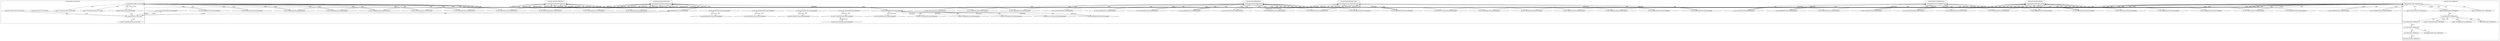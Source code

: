 digraph G {
	"1_fwatchdog#ServerID_667d78fb58-847xt"->"10.1.80.1:50553#ServerID_OuterContainerID"[ label="RESPONSE" ];
	"10.1.80.1:50552#ServerID_OuterContainerID"->"1_fwatchdog#ServerID_667d78fb58-847xt"[ label="GET" ];
	"10.1.80.1:55834#ServerID_OuterContainerID"->"1_fwatchdog#ServerID_6dcbcc88d5-mp48t"[ label="GET" ];
	"10.1.80.1:49418#ServerID_OuterContainerID"->"1_fwatchdog#ServerID_d68681b9e3dc"[ label="read" ];
	"1_fwatchdog#ServerID_6dcbcc88d5-mp48t"->"10.1.80.1:55834#ServerID_OuterContainerID"[ label="RESPONSE" ];
	"1_fwatchdog#ServerID_667d78fb58-847xt"->"10.1.80.1:50552#ServerID_OuterContainerID"[ label="RESPONSE" ];
	"10.1.80.1:50553#ServerID_OuterContainerID"->"1_fwatchdog#ServerID_667d78fb58-847xt"[ label="GET" ];
	"10.1.80.1:55835#ServerID_OuterContainerID"->"1_fwatchdog#ServerID_6dcbcc88d5-mp48t"[ label="GET" ];
	"1_fwatchdog#ServerID_6dcbcc88d5-mp48t"->"10.1.80.1:55835#ServerID_OuterContainerID"[ label="RESPONSE" ];
	"10.1.80.1:49446#ServerID_OuterContainerID"->"1_fwatchdog#ServerID_8665dd9487-pdgrc"[ label="GET" ];
	"1_fwatchdog#ServerID_8665dd9487-pdgrc"->"10.1.80.1:49446#ServerID_OuterContainerID"[ label="RESPONSE" ];
	"10.1.80.1:49420#ServerID_OuterContainerID"->"1_fwatchdog#ServerID_d68681b9e3dc"[ label="read" ];
	"10.1.80.1:49444#ServerID_OuterContainerID"->"1_fwatchdog#ServerID_8665dd9487-pdgrc"[ label="GET" ];
	"1_fwatchdog#ServerID_8665dd9487-pdgrc"->"10.1.80.1:49444#ServerID_OuterContainerID"[ label="RESPONSE" ];
	"10.1.80.1:46752#ServerID_OuterContainerID"->"1_fwatchdog#ServerID_76c96688d7-9bscs"[ label="GET" ];
	"1_fwatchdog#ServerID_76c96688d7-9bscs"->"10.1.80.1:46752#ServerID_OuterContainerID"[ label="RESPONSE" ];
	"10.1.80.1:46753#ServerID_OuterContainerID"->"1_fwatchdog#ServerID_76c96688d7-9bscs"[ label="GET" ];
	"1_fwatchdog#ServerID_76c96688d7-9bscs"->"10.1.80.1:46753#ServerID_OuterContainerID"[ label="RESPONSE" ];
	"1_fwatchdog#ServerID_d68681b9e3dc"->"10.1.80.1:49420#ServerID_OuterContainerID"[ label="write" ];
	"10.1.80.1:50586#ServerID_OuterContainerID"->"1_fwatchdog#ServerID_667d78fb58-847xt"[ label="GET" ];
	"1_fwatchdog#ServerID_667d78fb58-847xt"->"10.1.80.1:50586#ServerID_OuterContainerID"[ label="RESPONSE" ];
	"10.1.80.1:50584#ServerID_OuterContainerID"->"1_fwatchdog#ServerID_667d78fb58-847xt"[ label="GET" ];
	"1_fwatchdog#ServerID_d68681b9e3dc"->"10.1.80.1:49418#ServerID_OuterContainerID"[ label="write" ];
	"1_fwatchdog#ServerID_667d78fb58-847xt"->"10.1.80.1:50584#ServerID_OuterContainerID"[ label="RESPONSE" ];
	"10.1.80.1:46726#ServerID_OuterContainerID"->"1_fwatchdog#ServerID_bd3e51d82a9e"[ label="read" ];
	"10.1.80.1:55868#ServerID_OuterContainerID"->"1_fwatchdog#ServerID_6dcbcc88d5-mp48t"[ label="GET" ];
	"10.1.80.1:55870#ServerID_OuterContainerID"->"1_fwatchdog#ServerID_6dcbcc88d5-mp48t"[ label="GET" ];
	"1_fwatchdog#ServerID_6dcbcc88d5-mp48t"->"10.1.80.1:55870#ServerID_OuterContainerID"[ label="RESPONSE" ];
	"1_fwatchdog#ServerID_6dcbcc88d5-mp48t"->"10.1.80.1:55868#ServerID_OuterContainerID"[ label="RESPONSE" ];
	"10.1.80.1:49480#ServerID_OuterContainerID"->"1_fwatchdog#ServerID_8665dd9487-pdgrc"[ label="GET" ];
	"10.1.80.1:49478#ServerID_OuterContainerID"->"1_fwatchdog#ServerID_8665dd9487-pdgrc"[ label="GET" ];
	"10.1.80.1:46728#ServerID_OuterContainerID"->"1_fwatchdog#ServerID_bd3e51d82a9e"[ label="read" ];
	"1_fwatchdog#ServerID_8665dd9487-pdgrc"->"10.1.80.1:49480#ServerID_OuterContainerID"[ label="RESPONSE" ];
	"1_fwatchdog#ServerID_8665dd9487-pdgrc"->"10.1.80.1:49478#ServerID_OuterContainerID"[ label="RESPONSE" ];
	"10.1.80.183:49350#ServerID_OuterContainerID"->"1_fwatchdog#ServerID_6dcbcc88d5-mp48t"[ label="POST" ];
	"1_fwatchdog#ServerID_6dcbcc88d5-mp48t"->"gateway:8080#ServerID_OuterContainerID"[ label="POST" ];
	"1_fwatchdog#ServerID_bd3e51d82a9e"->"10.1.80.1:46728#ServerID_OuterContainerID"[ label="write" ];
	"1_fwatchdog#ServerID_bd3e51d82a9e"->"10.1.80.1:46726#ServerID_OuterContainerID"[ label="write" ];
	"10.1.80.1:50553#ServerID_OuterContainerID"->"1_fwatchdog#ServerID_1f4f60deee3d"[ label="read" ];
	"10.1.80.1:50552#ServerID_OuterContainerID"->"1_fwatchdog#ServerID_1f4f60deee3d"[ label="read" ];
	"1_fwatchdog#ServerID_6dcbcc88d5-mp48t"->"10.1.80.183:8080#ServerID_OuterContainerID"[ label="POST" ];
	"10.1.80.183:33274#ServerID_OuterContainerID"->"1_fwatchdog#ServerID_667d78fb58-847xt"[ label="POST" ];
	"1_fwatchdog#ServerID_667d78fb58-847xt"->"10.1.80.183:33274#ServerID_OuterContainerID"[ label="RESPONSE" ];
	"10.1.80.183:8080#ServerID_OuterContainerID"->"1_fwatchdog#ServerID_6dcbcc88d5-mp48t"[ label="RESPONSE" ];
	"gateway:8080#ServerID_OuterContainerID"->"1_fwatchdog#ServerID_6dcbcc88d5-mp48t"[ label="RESPONSE" ];
	"1_fwatchdog#ServerID_6dcbcc88d5-mp48t"->"10.1.80.183:49350#ServerID_OuterContainerID"[ label="RESPONSE" ];
	"10.1.80.1:46804#ServerID_OuterContainerID"->"1_fwatchdog#ServerID_76c96688d7-9bscs"[ label="GET" ];
	"1_fwatchdog#ServerID_76c96688d7-9bscs"->"10.1.80.1:46804#ServerID_OuterContainerID"[ label="RESPONSE" ];
	"1_fwatchdog#ServerID_76c96688d7-9bscs"->"10.1.80.1:46806#ServerID_OuterContainerID"[ label="RESPONSE" ];
	"10.1.80.1:46806#ServerID_OuterContainerID"->"1_fwatchdog#ServerID_76c96688d7-9bscs"[ label="GET" ];
	"10.1.80.1:50634#ServerID_OuterContainerID"->"1_fwatchdog#ServerID_667d78fb58-847xt"[ label="GET" ];
	"1_fwatchdog#ServerID_667d78fb58-847xt"->"10.1.80.1:50634#ServerID_OuterContainerID"[ label="RESPONSE" ];
	"1_fwatchdog#ServerID_1f4f60deee3d"->"10.1.80.1:50553#ServerID_OuterContainerID"[ label="write" ];
	"10.1.80.1:50636#ServerID_OuterContainerID"->"1_fwatchdog#ServerID_667d78fb58-847xt"[ label="GET" ];
	"1_fwatchdog#ServerID_667d78fb58-847xt"->"10.1.80.1:50636#ServerID_OuterContainerID"[ label="RESPONSE" ];
	"10.1.80.1:55918#ServerID_OuterContainerID"->"1_fwatchdog#ServerID_6dcbcc88d5-mp48t"[ label="GET" ];
	"1_fwatchdog#ServerID_6dcbcc88d5-mp48t"->"10.1.80.1:55918#ServerID_OuterContainerID"[ label="RESPONSE" ];
	"10.1.80.1:55916#ServerID_OuterContainerID"->"1_fwatchdog#ServerID_6dcbcc88d5-mp48t"[ label="GET" ];
	"1_fwatchdog#ServerID_6dcbcc88d5-mp48t"->"10.1.80.1:55916#ServerID_OuterContainerID"[ label="RESPONSE" ];
	"10.1.80.1:49526#ServerID_OuterContainerID"->"1_fwatchdog#ServerID_8665dd9487-pdgrc"[ label="GET" ];
	"10.1.80.1:49524#ServerID_OuterContainerID"->"1_fwatchdog#ServerID_8665dd9487-pdgrc"[ label="GET" ];
	"1_fwatchdog#ServerID_8665dd9487-pdgrc"->"10.1.80.1:49526#ServerID_OuterContainerID"[ label="RESPONSE" ];
	"1_fwatchdog#ServerID_8665dd9487-pdgrc"->"10.1.80.1:49524#ServerID_OuterContainerID"[ label="RESPONSE" ];
	"10.1.80.1:46834#ServerID_OuterContainerID"->"1_fwatchdog#ServerID_76c96688d7-9bscs"[ label="GET" ];
	"1_fwatchdog#ServerID_76c96688d7-9bscs"->"10.1.80.1:46834#ServerID_OuterContainerID"[ label="RESPONSE" ];
	"10.1.80.1:46832#ServerID_OuterContainerID"->"1_fwatchdog#ServerID_76c96688d7-9bscs"[ label="GET" ];
	"1_fwatchdog#ServerID_76c96688d7-9bscs"->"10.1.80.1:46832#ServerID_OuterContainerID"[ label="RESPONSE" ];
	"10.1.80.1:50662#ServerID_OuterContainerID"->"1_fwatchdog#ServerID_667d78fb58-847xt"[ label="GET" ];
	"1_fwatchdog#ServerID_667d78fb58-847xt"->"10.1.80.1:50662#ServerID_OuterContainerID"[ label="RESPONSE" ];
	"10.1.80.1:50660#ServerID_OuterContainerID"->"1_fwatchdog#ServerID_667d78fb58-847xt"[ label="GET" ];
	"10.1.80.1:55942#ServerID_OuterContainerID"->"1_fwatchdog#ServerID_6dcbcc88d5-mp48t"[ label="GET" ];
	"1_fwatchdog#ServerID_667d78fb58-847xt"->"10.1.80.1:50660#ServerID_OuterContainerID"[ label="RESPONSE" ];
	"1_fwatchdog#ServerID_6dcbcc88d5-mp48t"->"10.1.80.1:55942#ServerID_OuterContainerID"[ label="RESPONSE" ];
	"1_fwatchdog#ServerID_1f4f60deee3d"->"10.1.80.1:50552#ServerID_OuterContainerID"[ label="write" ];
	"10.1.80.1:55943#ServerID_OuterContainerID"->"1_fwatchdog#ServerID_6dcbcc88d5-mp48t"[ label="GET" ];
	"1_fwatchdog#ServerID_6dcbcc88d5-mp48t"->"10.1.80.1:55943#ServerID_OuterContainerID"[ label="RESPONSE" ];
	"10.1.80.1:49551#ServerID_OuterContainerID"->"1_fwatchdog#ServerID_8665dd9487-pdgrc"[ label="GET" ];
	"1_fwatchdog#ServerID_8665dd9487-pdgrc"->"10.1.80.1:49551#ServerID_OuterContainerID"[ label="RESPONSE" ];
	"10.1.80.1:49550#ServerID_OuterContainerID"->"1_fwatchdog#ServerID_8665dd9487-pdgrc"[ label="GET" ];
	"1_fwatchdog#ServerID_8665dd9487-pdgrc"->"10.1.80.1:49550#ServerID_OuterContainerID"[ label="RESPONSE" ];
	"10.1.80.1:46860#ServerID_OuterContainerID"->"1_fwatchdog#ServerID_76c96688d7-9bscs"[ label="GET" ];
	"1_fwatchdog#ServerID_76c96688d7-9bscs"->"10.1.80.1:46860#ServerID_OuterContainerID"[ label="RESPONSE" ];
	"10.1.80.1:55835#ServerID_OuterContainerID"->"1_fwatchdog#ServerID_e47e2b15aff4"[ label="read" ];
	"10.1.80.1:46858#ServerID_OuterContainerID"->"1_fwatchdog#ServerID_76c96688d7-9bscs"[ label="GET" ];
	"1_fwatchdog#ServerID_76c96688d7-9bscs"->"10.1.80.1:46858#ServerID_OuterContainerID"[ label="RESPONSE" ];
	"10.1.80.1:55834#ServerID_OuterContainerID"->"1_fwatchdog#ServerID_e47e2b15aff4"[ label="read" ];
	"1_fwatchdog#ServerID_e47e2b15aff4"->"10.1.80.1:55834#ServerID_OuterContainerID"[ label="write" ];
	"1_fwatchdog#ServerID_e47e2b15aff4"->"10.1.80.1:55835#ServerID_OuterContainerID"[ label="write" ];
	"10.1.80.1:49444#ServerID_OuterContainerID"->"1_fwatchdog#ServerID_d68681b9e3dc"[ label="read" ];
	"10.1.80.1:49446#ServerID_OuterContainerID"->"1_fwatchdog#ServerID_d68681b9e3dc"[ label="read" ];
	"1_fwatchdog#ServerID_d68681b9e3dc"->"10.1.80.1:49446#ServerID_OuterContainerID"[ label="write" ];
	"1_fwatchdog#ServerID_d68681b9e3dc"->"10.1.80.1:49444#ServerID_OuterContainerID"[ label="write" ];
	"10.1.80.1:46753#ServerID_OuterContainerID"->"1_fwatchdog#ServerID_bd3e51d82a9e"[ label="read" ];
	"10.1.80.1:46752#ServerID_OuterContainerID"->"1_fwatchdog#ServerID_bd3e51d82a9e"[ label="read" ];
	"1_fwatchdog#ServerID_bd3e51d82a9e"->"10.1.80.1:46752#ServerID_OuterContainerID"[ label="write" ];
	"1_fwatchdog#ServerID_bd3e51d82a9e"->"10.1.80.1:46753#ServerID_OuterContainerID"[ label="write" ];
	"10.1.80.1:50584#ServerID_OuterContainerID"->"1_fwatchdog#ServerID_1f4f60deee3d"[ label="read" ];
	"10.1.80.1:50586#ServerID_OuterContainerID"->"1_fwatchdog#ServerID_1f4f60deee3d"[ label="read" ];
	"1_fwatchdog#ServerID_1f4f60deee3d"->"10.1.80.1:50586#ServerID_OuterContainerID"[ label="write" ];
	"1_fwatchdog#ServerID_1f4f60deee3d"->"10.1.80.1:50584#ServerID_OuterContainerID"[ label="write" ];
	"10.1.80.1:55870#ServerID_OuterContainerID"->"1_fwatchdog#ServerID_e47e2b15aff4"[ label="read" ];
	"10.1.80.1:55868#ServerID_OuterContainerID"->"1_fwatchdog#ServerID_e47e2b15aff4"[ label="read" ];
	"1_fwatchdog#ServerID_e47e2b15aff4"->"10.1.80.1:55870#ServerID_OuterContainerID"[ label="write" ];
	"1_fwatchdog#ServerID_e47e2b15aff4"->"10.1.80.1:55868#ServerID_OuterContainerID"[ label="write" ];
	"10.1.80.1:49480#ServerID_OuterContainerID"->"1_fwatchdog#ServerID_d68681b9e3dc"[ label="read" ];
	"10.1.80.1:49478#ServerID_OuterContainerID"->"1_fwatchdog#ServerID_d68681b9e3dc"[ label="read" ];
	"1_fwatchdog#ServerID_d68681b9e3dc"->"10.1.80.1:49480#ServerID_OuterContainerID"[ label="write" ];
	"1_fwatchdog#ServerID_d68681b9e3dc"->"10.1.80.1:49478#ServerID_OuterContainerID"[ label="write" ];
	"10.1.80.183:49350#ServerID_OuterContainerID"->"1_fwatchdog#ServerID_e47e2b15aff4"[ label="read" ];
	"1_fwatchdog#ServerID_e47e2b15aff4"->"pipe:[77302195]#ServerID_e47e2b15aff4"[ label="write" ];
	"1_fwatchdog#ServerID_e47e2b15aff4"->"localhost:3000#ServerID_e47e2b15aff4"[ label="connect" ];
	"localhost:3000#ServerID_e47e2b15aff4"->"1_fwatchdog#ServerID_e47e2b15aff4"[ label="read" ];
	"localhost:3000#ServerID_e47e2b15aff4"->"9_node#ServerID_e47e2b15aff4"[ label="read" ];
	"1_fwatchdog#ServerID_e47e2b15aff4"->"localhost:3000#ServerID_e47e2b15aff4"[ label="write" ];
	"9_node#ServerID_e47e2b15aff4"->"pipe:[77303685]#ServerID_e47e2b15aff4"[ label="write" ];
	"/etc/hosts#ServerID_e47e2b15aff4"->"9_node#ServerID_e47e2b15aff4"[ label="read" ];
	"/etc/resolv.conf#ServerID_e47e2b15aff4"->"9_node#ServerID_e47e2b15aff4"[ label="read" ];
	"9_node#ServerID_e47e2b15aff4"->"10.152.183.10:53#ServerID_OuterContainerID"[ label="sendto" ];
	"10.152.183.10:53#ServerID_OuterContainerID"->"9_node#ServerID_e47e2b15aff4"[ label="recvfrom" ];
	"1_fwatchdog#ServerID_1f4f60deee3d"->"pipe:[77303347]#ServerID_1f4f60deee3d"[ label="write" ];
	"9_node#ServerID_e47e2b15aff4"->"gateway:8080#ServerID_OuterContainerID"[ label="connect" ];
	"1_fwatchdog#ServerID_1f4f60deee3d"->"localhost:3000#ServerID_1f4f60deee3d"[ label="connect" ];
	"localhost:3000#ServerID_1f4f60deee3d"->"1_fwatchdog#ServerID_1f4f60deee3d"[ label="read" ];
	"10.1.80.183:33274#ServerID_OuterContainerID"->"1_fwatchdog#ServerID_1f4f60deee3d"[ label="read" ];
	"1_fwatchdog#ServerID_1f4f60deee3d"->"localhost:3000#ServerID_1f4f60deee3d"[ label="write" ];
	"localhost:3000#ServerID_1f4f60deee3d"->"10_node#ServerID_1f4f60deee3d"[ label="read" ];
	"10_node#ServerID_1f4f60deee3d"->"pipe:[77302348]#ServerID_1f4f60deee3d"[ label="write" ];
	"/dev/null#ServerID_1f4f60deee3d"->"10_node#ServerID_1f4f60deee3d"[ label="read" ];
	"10_node#ServerID_1f4f60deee3d"->"pipe:[77303632]#ServerID_1f4f60deee3d"[ label="write" ];
	"pipe:[77303632]#ServerID_1f4f60deee3d"->"10_node#ServerID_1f4f60deee3d"[ label="read" ];
	"10_node#ServerID_1f4f60deee3d"->"87_node#ServerID_1f4f60deee3d"[ label="fork" ];
	"87_node#ServerID_1f4f60deee3d"->"87_sh#ServerID_1f4f60deee3d"[ label="execve" ];
	"87_sh#ServerID_1f4f60deee3d"->"88_sh#ServerID_1f4f60deee3d"[ label="fork" ];
	"87_sh#ServerID_1f4f60deee3d"->"/home/app/3.txt#ServerID_1f4f60deee3d"[ label="write" ];
	"88_sh#ServerID_1f4f60deee3d"->"88_touch#ServerID_1f4f60deee3d"[ label="execve" ];
	"10_node#ServerID_1f4f60deee3d"->"/dev/null#ServerID_1f4f60deee3d"[ label="write" ];
	"1_fwatchdog#ServerID_1f4f60deee3d"->"pipe:[77303348]#ServerID_1f4f60deee3d"[ label="write" ];
	"1_fwatchdog#ServerID_1f4f60deee3d"->"10.1.80.183:33274#ServerID_OuterContainerID"[ label="write" ];
	"gateway:8080#ServerID_OuterContainerID"->"9_node#ServerID_e47e2b15aff4"[ label="read" ];
	"1_fwatchdog#ServerID_e47e2b15aff4"->"pipe:[77302196]#ServerID_e47e2b15aff4"[ label="write" ];
	"1_fwatchdog#ServerID_e47e2b15aff4"->"10.1.80.183:49350#ServerID_OuterContainerID"[ label="write" ];
	"10.1.80.1:46804#ServerID_OuterContainerID"->"1_fwatchdog#ServerID_bd3e51d82a9e"[ label="read" ];
	"1_fwatchdog#ServerID_bd3e51d82a9e"->"10.1.80.1:46804#ServerID_OuterContainerID"[ label="write" ];
	"10.1.80.1:46806#ServerID_OuterContainerID"->"1_fwatchdog#ServerID_bd3e51d82a9e"[ label="read" ];
	"1_fwatchdog#ServerID_bd3e51d82a9e"->"10.1.80.1:46806#ServerID_OuterContainerID"[ label="write" ];
	"10.1.80.1:50634#ServerID_OuterContainerID"->"1_fwatchdog#ServerID_1f4f60deee3d"[ label="read" ];
	"1_fwatchdog#ServerID_1f4f60deee3d"->"10.1.80.1:50634#ServerID_OuterContainerID"[ label="write" ];
	"10.1.80.1:50636#ServerID_OuterContainerID"->"1_fwatchdog#ServerID_1f4f60deee3d"[ label="read" ];
	"10.1.80.1:55916#ServerID_OuterContainerID"->"1_fwatchdog#ServerID_e47e2b15aff4"[ label="read" ];
	"10.1.80.1:55918#ServerID_OuterContainerID"->"1_fwatchdog#ServerID_e47e2b15aff4"[ label="read" ];
	"1_fwatchdog#ServerID_1f4f60deee3d"->"10.1.80.1:50636#ServerID_OuterContainerID"[ label="write" ];
	"1_fwatchdog#ServerID_e47e2b15aff4"->"10.1.80.1:55918#ServerID_OuterContainerID"[ label="write" ];
	"1_fwatchdog#ServerID_e47e2b15aff4"->"10.1.80.1:55916#ServerID_OuterContainerID"[ label="write" ];
	"10.1.80.1:49524#ServerID_OuterContainerID"->"1_fwatchdog#ServerID_d68681b9e3dc"[ label="read" ];
	"10.1.80.1:49526#ServerID_OuterContainerID"->"1_fwatchdog#ServerID_d68681b9e3dc"[ label="read" ];
	"1_fwatchdog#ServerID_d68681b9e3dc"->"10.1.80.1:49526#ServerID_OuterContainerID"[ label="write" ];
	"1_fwatchdog#ServerID_d68681b9e3dc"->"10.1.80.1:49524#ServerID_OuterContainerID"[ label="write" ];
	"10.1.80.1:46832#ServerID_OuterContainerID"->"1_fwatchdog#ServerID_bd3e51d82a9e"[ label="read" ];
	"10.1.80.1:46834#ServerID_OuterContainerID"->"1_fwatchdog#ServerID_bd3e51d82a9e"[ label="read" ];
	"1_fwatchdog#ServerID_bd3e51d82a9e"->"10.1.80.1:46834#ServerID_OuterContainerID"[ label="write" ];
	"10.1.80.1:50662#ServerID_OuterContainerID"->"1_fwatchdog#ServerID_1f4f60deee3d"[ label="read" ];
	"10.1.80.1:50660#ServerID_OuterContainerID"->"1_fwatchdog#ServerID_1f4f60deee3d"[ label="read" ];
	"1_fwatchdog#ServerID_bd3e51d82a9e"->"10.1.80.1:46832#ServerID_OuterContainerID"[ label="write" ];
	"1_fwatchdog#ServerID_1f4f60deee3d"->"10.1.80.1:50662#ServerID_OuterContainerID"[ label="write" ];
	"1_fwatchdog#ServerID_1f4f60deee3d"->"10.1.80.1:50660#ServerID_OuterContainerID"[ label="write" ];
	"10.1.80.1:55943#ServerID_OuterContainerID"->"1_fwatchdog#ServerID_e47e2b15aff4"[ label="read" ];
	"10.1.80.1:55942#ServerID_OuterContainerID"->"1_fwatchdog#ServerID_e47e2b15aff4"[ label="read" ];
	"1_fwatchdog#ServerID_e47e2b15aff4"->"10.1.80.1:55942#ServerID_OuterContainerID"[ label="write" ];
	"1_fwatchdog#ServerID_e47e2b15aff4"->"10.1.80.1:55943#ServerID_OuterContainerID"[ label="write" ];
	"10.1.80.1:49551#ServerID_OuterContainerID"->"1_fwatchdog#ServerID_d68681b9e3dc"[ label="read" ];
	"1_fwatchdog#ServerID_d68681b9e3dc"->"10.1.80.1:49551#ServerID_OuterContainerID"[ label="write" ];
	"10.1.80.1:49550#ServerID_OuterContainerID"->"1_fwatchdog#ServerID_d68681b9e3dc"[ label="read" ];
	"1_fwatchdog#ServerID_d68681b9e3dc"->"10.1.80.1:49550#ServerID_OuterContainerID"[ label="write" ];
	"10.1.80.1:46858#ServerID_OuterContainerID"->"1_fwatchdog#ServerID_bd3e51d82a9e"[ label="read" ];
	"10.1.80.1:46860#ServerID_OuterContainerID"->"1_fwatchdog#ServerID_bd3e51d82a9e"[ label="read" ];
	"1_fwatchdog#ServerID_bd3e51d82a9e"->"10.1.80.1:46860#ServerID_OuterContainerID"[ label="write" ];
	"1_fwatchdog#ServerID_bd3e51d82a9e"->"10.1.80.1:46858#ServerID_OuterContainerID"[ label="write" ];
	"10.1.80.1:50684#ServerID_OuterContainerID"->"1_fwatchdog#ServerID_1f4f60deee3d"[ label="read" ];
	"10.1.80.1:50685#ServerID_OuterContainerID"->"1_fwatchdog#ServerID_1f4f60deee3d"[ label="read" ];
	"1_fwatchdog#ServerID_1f4f60deee3d"->"10.1.80.1:50684#ServerID_OuterContainerID"[ label="write" ];
	"1_fwatchdog#ServerID_1f4f60deee3d"->"10.1.80.1:50685#ServerID_OuterContainerID"[ label="write" ];
	"10.1.80.1:55966#ServerID_OuterContainerID"->"1_fwatchdog#ServerID_e47e2b15aff4"[ label="read" ];
	"10.1.80.1:55967#ServerID_OuterContainerID"->"1_fwatchdog#ServerID_e47e2b15aff4"[ label="read" ];
	"1_fwatchdog#ServerID_e47e2b15aff4"->"10.1.80.1:55966#ServerID_OuterContainerID"[ label="write" ];
	"1_fwatchdog#ServerID_e47e2b15aff4"->"10.1.80.1:55967#ServerID_OuterContainerID"[ label="write" ];
	"10.1.80.1:49578#ServerID_OuterContainerID"->"1_fwatchdog#ServerID_d68681b9e3dc"[ label="read" ];
	"10.1.80.1:49576#ServerID_OuterContainerID"->"1_fwatchdog#ServerID_d68681b9e3dc"[ label="read" ];
	"1_fwatchdog#ServerID_d68681b9e3dc"->"10.1.80.1:49578#ServerID_OuterContainerID"[ label="write" ];
	"1_fwatchdog#ServerID_d68681b9e3dc"->"10.1.80.1:49576#ServerID_OuterContainerID"[ label="write" ];
	"10.1.80.1:46884#ServerID_OuterContainerID"->"1_fwatchdog#ServerID_bd3e51d82a9e"[ label="read" ];
	"10.1.80.1:46886#ServerID_OuterContainerID"->"1_fwatchdog#ServerID_bd3e51d82a9e"[ label="read" ];
	"1_fwatchdog#ServerID_bd3e51d82a9e"->"10.1.80.1:46884#ServerID_OuterContainerID"[ label="write" ];
	"1_fwatchdog#ServerID_bd3e51d82a9e"->"10.1.80.1:46886#ServerID_OuterContainerID"[ label="write" ];
	"10.1.80.1:41702#ServerID_OuterContainerID"->"10.1.80.177:9090#ServerID_OuterContainerID"[ label="GET" ];
	"10.1.80.177:9090#ServerID_OuterContainerID"->"10.1.80.1:41702#ServerID_OuterContainerID"[ label="RESPONSE" ];
	"10.1.80.177:9090#ServerID_OuterContainerID"->"10.1.80.1:41712#ServerID_OuterContainerID"[ label="RESPONSE" ];
	"10.1.80.1:41712#ServerID_OuterContainerID"->"10.1.80.177:9090#ServerID_OuterContainerID"[ label="GET" ];
	"10.1.80.1:50808#ServerID_OuterContainerID"->"10.1.80.183:8080#ServerID_OuterContainerID"[ label="GET" ];
	"10.1.80.1:36264#ServerID_OuterContainerID"->"10.1.80.187:9093#ServerID_OuterContainerID"[ label="GET" ];
	"10.1.80.183:8080#ServerID_OuterContainerID"->"10.1.80.1:50808#ServerID_OuterContainerID"[ label="RESPONSE" ];
	"10.1.80.187:9093#ServerID_OuterContainerID"->"10.1.80.1:36264#ServerID_OuterContainerID"[ label="RESPONSE" ];
	"10.1.80.1:50818#ServerID_OuterContainerID"->"10.1.80.183:8080#ServerID_OuterContainerID"[ label="GET" ];
	"10.1.80.183:8080#ServerID_OuterContainerID"->"10.1.80.1:50818#ServerID_OuterContainerID"[ label="RESPONSE" ];
	"10.1.80.177:32930#ServerID_OuterContainerID"->"10.1.80.183:8082#ServerID_OuterContainerID"[ label="GET" ];
	"10.1.80.183:8082#ServerID_OuterContainerID"->"10.1.80.177:32930#ServerID_OuterContainerID"[ label="RESPONSE" ];
	"10.1.80.1:7510#ServerID_OuterContainerID"->"10.1.80.183:8080#ServerID_OuterContainerID"[ label="POST" ];
	"10.1.80.183:8080#ServerID_OuterContainerID"->"10.1.80.1:7510#ServerID_OuterContainerID"[ label="RESPONSE" ];
	"10.1.80.183:8080#ServerID_OuterContainerID"->"10.0.88.125:31112#ServerID_OuterContainerID"[ label="RESPONSE" ];
	"10.1.80.1:45516#ServerID_OuterContainerID"->"10.1.80.180:8000#ServerID_OuterContainerID"[ label="GET" ];
	"10.1.80.180:8000#ServerID_OuterContainerID"->"10.1.80.1:45516#ServerID_OuterContainerID"[ label="RESPONSE" ];
	"10.1.80.1:50890#ServerID_OuterContainerID"->"10.1.80.183:8080#ServerID_OuterContainerID"[ label="GET" ];
	"10.1.80.183:8080#ServerID_OuterContainerID"->"10.1.80.1:50890#ServerID_OuterContainerID"[ label="RESPONSE" ];
	"10.1.80.1:50914#ServerID_OuterContainerID"->"10.1.80.183:8080#ServerID_OuterContainerID"[ label="GET" ];
	"10.1.80.183:8080#ServerID_OuterContainerID"->"10.1.80.1:50914#ServerID_OuterContainerID"[ label="RESPONSE" ];
	subgraph "clusterServerID_1f4f60deee3d" {
	label="clusterServerID_1f4f60deee3d";
	"/dev/null#ServerID_1f4f60deee3d" [ shape=ellipse ];
	"/home/app/3.txt#ServerID_1f4f60deee3d" [ shape=ellipse ];
	"10_node#ServerID_1f4f60deee3d" [ shape=box ];
	"1_fwatchdog#ServerID_1f4f60deee3d" [ shape=box ];
	"87_node#ServerID_1f4f60deee3d" [ shape=box ];
	"87_sh#ServerID_1f4f60deee3d" [ shape=box ];
	"88_sh#ServerID_1f4f60deee3d" [ shape=box ];
	"88_touch#ServerID_1f4f60deee3d" [ shape=box ];
	"localhost:3000#ServerID_1f4f60deee3d" [ shape=diamond ];
	"pipe:[77302348]#ServerID_1f4f60deee3d" [ shape=ellipse ];
	"pipe:[77303347]#ServerID_1f4f60deee3d" [ shape=ellipse ];
	"pipe:[77303348]#ServerID_1f4f60deee3d" [ shape=ellipse ];
	"pipe:[77303632]#ServerID_1f4f60deee3d" [ shape=ellipse ];

}
;
	subgraph "clusterServerID_667d78fb58-847xt" {
	label="clusterServerID_667d78fb58-847xt";
	"1_fwatchdog#ServerID_667d78fb58-847xt" [ shape=box ];

}
;
	subgraph "clusterServerID_6dcbcc88d5-mp48t" {
	label="clusterServerID_6dcbcc88d5-mp48t";
	"1_fwatchdog#ServerID_6dcbcc88d5-mp48t" [ shape=box ];

}
;
	subgraph "clusterServerID_76c96688d7-9bscs" {
	label="clusterServerID_76c96688d7-9bscs";
	"1_fwatchdog#ServerID_76c96688d7-9bscs" [ shape=box ];

}
;
	subgraph "clusterServerID_8665dd9487-pdgrc" {
	label="clusterServerID_8665dd9487-pdgrc";
	"1_fwatchdog#ServerID_8665dd9487-pdgrc" [ shape=box ];

}
;
	subgraph "clusterServerID_OuterContainerID" {
	label="clusterServerID_OuterContainerID";
	"10.0.88.125:31112#ServerID_OuterContainerID" [ shape=diamond ];
	"10.1.80.177:32930#ServerID_OuterContainerID" [ shape=diamond ];
	"10.1.80.177:9090#ServerID_OuterContainerID" [ shape=diamond ];
	"10.1.80.180:8000#ServerID_OuterContainerID" [ shape=diamond ];
	"10.1.80.183:33274#ServerID_OuterContainerID" [ shape=diamond ];
	"10.1.80.183:49350#ServerID_OuterContainerID" [ shape=diamond ];
	"10.1.80.183:8080#ServerID_OuterContainerID" [ shape=diamond ];
	"10.1.80.183:8082#ServerID_OuterContainerID" [ shape=diamond ];
	"10.1.80.187:9093#ServerID_OuterContainerID" [ shape=diamond ];
	"10.1.80.1:36264#ServerID_OuterContainerID" [ shape=diamond ];
	"10.1.80.1:41702#ServerID_OuterContainerID" [ shape=diamond ];
	"10.1.80.1:41712#ServerID_OuterContainerID" [ shape=diamond ];
	"10.1.80.1:45516#ServerID_OuterContainerID" [ shape=diamond ];
	"10.1.80.1:46726#ServerID_OuterContainerID" [ shape=diamond ];
	"10.1.80.1:46728#ServerID_OuterContainerID" [ shape=diamond ];
	"10.1.80.1:46752#ServerID_OuterContainerID" [ shape=diamond ];
	"10.1.80.1:46753#ServerID_OuterContainerID" [ shape=diamond ];
	"10.1.80.1:46804#ServerID_OuterContainerID" [ shape=diamond ];
	"10.1.80.1:46806#ServerID_OuterContainerID" [ shape=diamond ];
	"10.1.80.1:46832#ServerID_OuterContainerID" [ shape=diamond ];
	"10.1.80.1:46834#ServerID_OuterContainerID" [ shape=diamond ];
	"10.1.80.1:46858#ServerID_OuterContainerID" [ shape=diamond ];
	"10.1.80.1:46860#ServerID_OuterContainerID" [ shape=diamond ];
	"10.1.80.1:46884#ServerID_OuterContainerID" [ shape=diamond ];
	"10.1.80.1:46886#ServerID_OuterContainerID" [ shape=diamond ];
	"10.1.80.1:49418#ServerID_OuterContainerID" [ shape=diamond ];
	"10.1.80.1:49420#ServerID_OuterContainerID" [ shape=diamond ];
	"10.1.80.1:49444#ServerID_OuterContainerID" [ shape=diamond ];
	"10.1.80.1:49446#ServerID_OuterContainerID" [ shape=diamond ];
	"10.1.80.1:49478#ServerID_OuterContainerID" [ shape=diamond ];
	"10.1.80.1:49480#ServerID_OuterContainerID" [ shape=diamond ];
	"10.1.80.1:49524#ServerID_OuterContainerID" [ shape=diamond ];
	"10.1.80.1:49526#ServerID_OuterContainerID" [ shape=diamond ];
	"10.1.80.1:49550#ServerID_OuterContainerID" [ shape=diamond ];
	"10.1.80.1:49551#ServerID_OuterContainerID" [ shape=diamond ];
	"10.1.80.1:49576#ServerID_OuterContainerID" [ shape=diamond ];
	"10.1.80.1:49578#ServerID_OuterContainerID" [ shape=diamond ];
	"10.1.80.1:50552#ServerID_OuterContainerID" [ shape=diamond ];
	"10.1.80.1:50553#ServerID_OuterContainerID" [ shape=diamond ];
	"10.1.80.1:50584#ServerID_OuterContainerID" [ shape=diamond ];
	"10.1.80.1:50586#ServerID_OuterContainerID" [ shape=diamond ];
	"10.1.80.1:50634#ServerID_OuterContainerID" [ shape=diamond ];
	"10.1.80.1:50636#ServerID_OuterContainerID" [ shape=diamond ];
	"10.1.80.1:50660#ServerID_OuterContainerID" [ shape=diamond ];
	"10.1.80.1:50662#ServerID_OuterContainerID" [ shape=diamond ];
	"10.1.80.1:50684#ServerID_OuterContainerID" [ shape=diamond ];
	"10.1.80.1:50685#ServerID_OuterContainerID" [ shape=diamond ];
	"10.1.80.1:50808#ServerID_OuterContainerID" [ shape=diamond ];
	"10.1.80.1:50818#ServerID_OuterContainerID" [ shape=diamond ];
	"10.1.80.1:50890#ServerID_OuterContainerID" [ shape=diamond ];
	"10.1.80.1:50914#ServerID_OuterContainerID" [ shape=diamond ];
	"10.1.80.1:55834#ServerID_OuterContainerID" [ shape=diamond ];
	"10.1.80.1:55835#ServerID_OuterContainerID" [ shape=diamond ];
	"10.1.80.1:55868#ServerID_OuterContainerID" [ shape=diamond ];
	"10.1.80.1:55870#ServerID_OuterContainerID" [ shape=diamond ];
	"10.1.80.1:55916#ServerID_OuterContainerID" [ shape=diamond ];
	"10.1.80.1:55918#ServerID_OuterContainerID" [ shape=diamond ];
	"10.1.80.1:55942#ServerID_OuterContainerID" [ shape=diamond ];
	"10.1.80.1:55943#ServerID_OuterContainerID" [ shape=diamond ];
	"10.1.80.1:55966#ServerID_OuterContainerID" [ shape=diamond ];
	"10.1.80.1:55967#ServerID_OuterContainerID" [ shape=diamond ];
	"10.1.80.1:7510#ServerID_OuterContainerID" [ shape=diamond ];
	"10.152.183.10:53#ServerID_OuterContainerID" [ shape=diamond ];
	"gateway:8080#ServerID_OuterContainerID" [ shape=diamond ];

}
;
	subgraph "clusterServerID_bd3e51d82a9e" {
	label="clusterServerID_bd3e51d82a9e";
	"1_fwatchdog#ServerID_bd3e51d82a9e" [ shape=box ];

}
;
	subgraph "clusterServerID_d68681b9e3dc" {
	label="clusterServerID_d68681b9e3dc";
	"1_fwatchdog#ServerID_d68681b9e3dc" [ shape=box ];

}
;
	subgraph "clusterServerID_e47e2b15aff4" {
	label="clusterServerID_e47e2b15aff4";
	"/etc/hosts#ServerID_e47e2b15aff4" [ shape=ellipse ];
	"/etc/resolv.conf#ServerID_e47e2b15aff4" [ shape=ellipse ];
	"1_fwatchdog#ServerID_e47e2b15aff4" [ shape=box ];
	"9_node#ServerID_e47e2b15aff4" [ shape=box ];
	"localhost:3000#ServerID_e47e2b15aff4" [ shape=diamond ];
	"pipe:[77302195]#ServerID_e47e2b15aff4" [ shape=ellipse ];
	"pipe:[77302196]#ServerID_e47e2b15aff4" [ shape=ellipse ];
	"pipe:[77303685]#ServerID_e47e2b15aff4" [ shape=ellipse ];

}
;

}
